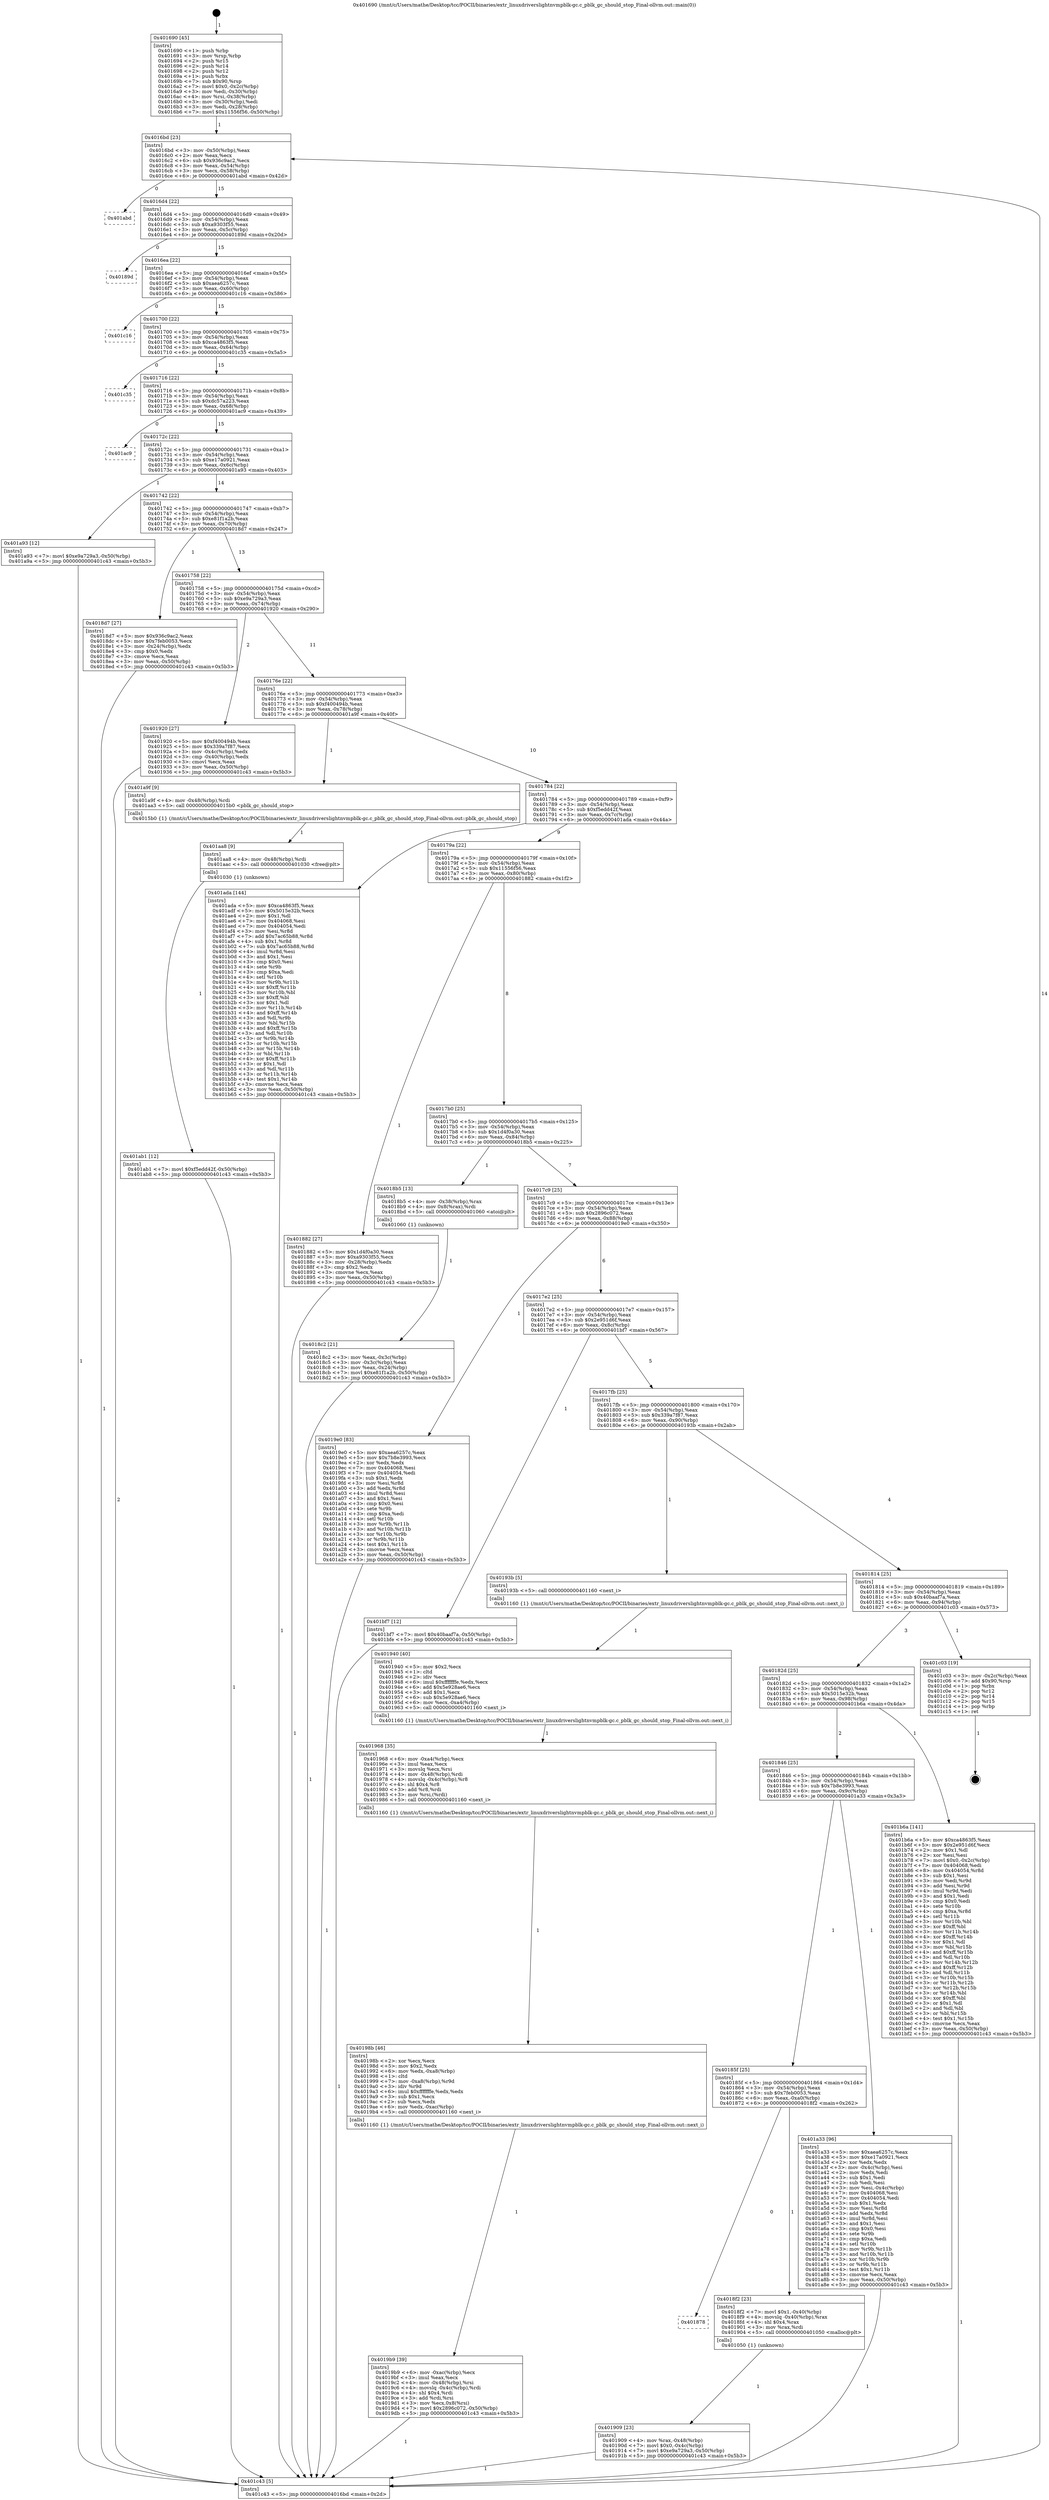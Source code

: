 digraph "0x401690" {
  label = "0x401690 (/mnt/c/Users/mathe/Desktop/tcc/POCII/binaries/extr_linuxdriverslightnvmpblk-gc.c_pblk_gc_should_stop_Final-ollvm.out::main(0))"
  labelloc = "t"
  node[shape=record]

  Entry [label="",width=0.3,height=0.3,shape=circle,fillcolor=black,style=filled]
  "0x4016bd" [label="{
     0x4016bd [23]\l
     | [instrs]\l
     &nbsp;&nbsp;0x4016bd \<+3\>: mov -0x50(%rbp),%eax\l
     &nbsp;&nbsp;0x4016c0 \<+2\>: mov %eax,%ecx\l
     &nbsp;&nbsp;0x4016c2 \<+6\>: sub $0x936c9ac2,%ecx\l
     &nbsp;&nbsp;0x4016c8 \<+3\>: mov %eax,-0x54(%rbp)\l
     &nbsp;&nbsp;0x4016cb \<+3\>: mov %ecx,-0x58(%rbp)\l
     &nbsp;&nbsp;0x4016ce \<+6\>: je 0000000000401abd \<main+0x42d\>\l
  }"]
  "0x401abd" [label="{
     0x401abd\l
  }", style=dashed]
  "0x4016d4" [label="{
     0x4016d4 [22]\l
     | [instrs]\l
     &nbsp;&nbsp;0x4016d4 \<+5\>: jmp 00000000004016d9 \<main+0x49\>\l
     &nbsp;&nbsp;0x4016d9 \<+3\>: mov -0x54(%rbp),%eax\l
     &nbsp;&nbsp;0x4016dc \<+5\>: sub $0xa9303f55,%eax\l
     &nbsp;&nbsp;0x4016e1 \<+3\>: mov %eax,-0x5c(%rbp)\l
     &nbsp;&nbsp;0x4016e4 \<+6\>: je 000000000040189d \<main+0x20d\>\l
  }"]
  Exit [label="",width=0.3,height=0.3,shape=circle,fillcolor=black,style=filled,peripheries=2]
  "0x40189d" [label="{
     0x40189d\l
  }", style=dashed]
  "0x4016ea" [label="{
     0x4016ea [22]\l
     | [instrs]\l
     &nbsp;&nbsp;0x4016ea \<+5\>: jmp 00000000004016ef \<main+0x5f\>\l
     &nbsp;&nbsp;0x4016ef \<+3\>: mov -0x54(%rbp),%eax\l
     &nbsp;&nbsp;0x4016f2 \<+5\>: sub $0xaea6257c,%eax\l
     &nbsp;&nbsp;0x4016f7 \<+3\>: mov %eax,-0x60(%rbp)\l
     &nbsp;&nbsp;0x4016fa \<+6\>: je 0000000000401c16 \<main+0x586\>\l
  }"]
  "0x401ab1" [label="{
     0x401ab1 [12]\l
     | [instrs]\l
     &nbsp;&nbsp;0x401ab1 \<+7\>: movl $0xf5edd42f,-0x50(%rbp)\l
     &nbsp;&nbsp;0x401ab8 \<+5\>: jmp 0000000000401c43 \<main+0x5b3\>\l
  }"]
  "0x401c16" [label="{
     0x401c16\l
  }", style=dashed]
  "0x401700" [label="{
     0x401700 [22]\l
     | [instrs]\l
     &nbsp;&nbsp;0x401700 \<+5\>: jmp 0000000000401705 \<main+0x75\>\l
     &nbsp;&nbsp;0x401705 \<+3\>: mov -0x54(%rbp),%eax\l
     &nbsp;&nbsp;0x401708 \<+5\>: sub $0xca4863f5,%eax\l
     &nbsp;&nbsp;0x40170d \<+3\>: mov %eax,-0x64(%rbp)\l
     &nbsp;&nbsp;0x401710 \<+6\>: je 0000000000401c35 \<main+0x5a5\>\l
  }"]
  "0x401aa8" [label="{
     0x401aa8 [9]\l
     | [instrs]\l
     &nbsp;&nbsp;0x401aa8 \<+4\>: mov -0x48(%rbp),%rdi\l
     &nbsp;&nbsp;0x401aac \<+5\>: call 0000000000401030 \<free@plt\>\l
     | [calls]\l
     &nbsp;&nbsp;0x401030 \{1\} (unknown)\l
  }"]
  "0x401c35" [label="{
     0x401c35\l
  }", style=dashed]
  "0x401716" [label="{
     0x401716 [22]\l
     | [instrs]\l
     &nbsp;&nbsp;0x401716 \<+5\>: jmp 000000000040171b \<main+0x8b\>\l
     &nbsp;&nbsp;0x40171b \<+3\>: mov -0x54(%rbp),%eax\l
     &nbsp;&nbsp;0x40171e \<+5\>: sub $0xdc57a223,%eax\l
     &nbsp;&nbsp;0x401723 \<+3\>: mov %eax,-0x68(%rbp)\l
     &nbsp;&nbsp;0x401726 \<+6\>: je 0000000000401ac9 \<main+0x439\>\l
  }"]
  "0x4019b9" [label="{
     0x4019b9 [39]\l
     | [instrs]\l
     &nbsp;&nbsp;0x4019b9 \<+6\>: mov -0xac(%rbp),%ecx\l
     &nbsp;&nbsp;0x4019bf \<+3\>: imul %eax,%ecx\l
     &nbsp;&nbsp;0x4019c2 \<+4\>: mov -0x48(%rbp),%rsi\l
     &nbsp;&nbsp;0x4019c6 \<+4\>: movslq -0x4c(%rbp),%rdi\l
     &nbsp;&nbsp;0x4019ca \<+4\>: shl $0x4,%rdi\l
     &nbsp;&nbsp;0x4019ce \<+3\>: add %rdi,%rsi\l
     &nbsp;&nbsp;0x4019d1 \<+3\>: mov %ecx,0x8(%rsi)\l
     &nbsp;&nbsp;0x4019d4 \<+7\>: movl $0x2896c072,-0x50(%rbp)\l
     &nbsp;&nbsp;0x4019db \<+5\>: jmp 0000000000401c43 \<main+0x5b3\>\l
  }"]
  "0x401ac9" [label="{
     0x401ac9\l
  }", style=dashed]
  "0x40172c" [label="{
     0x40172c [22]\l
     | [instrs]\l
     &nbsp;&nbsp;0x40172c \<+5\>: jmp 0000000000401731 \<main+0xa1\>\l
     &nbsp;&nbsp;0x401731 \<+3\>: mov -0x54(%rbp),%eax\l
     &nbsp;&nbsp;0x401734 \<+5\>: sub $0xe17a0921,%eax\l
     &nbsp;&nbsp;0x401739 \<+3\>: mov %eax,-0x6c(%rbp)\l
     &nbsp;&nbsp;0x40173c \<+6\>: je 0000000000401a93 \<main+0x403\>\l
  }"]
  "0x40198b" [label="{
     0x40198b [46]\l
     | [instrs]\l
     &nbsp;&nbsp;0x40198b \<+2\>: xor %ecx,%ecx\l
     &nbsp;&nbsp;0x40198d \<+5\>: mov $0x2,%edx\l
     &nbsp;&nbsp;0x401992 \<+6\>: mov %edx,-0xa8(%rbp)\l
     &nbsp;&nbsp;0x401998 \<+1\>: cltd\l
     &nbsp;&nbsp;0x401999 \<+7\>: mov -0xa8(%rbp),%r9d\l
     &nbsp;&nbsp;0x4019a0 \<+3\>: idiv %r9d\l
     &nbsp;&nbsp;0x4019a3 \<+6\>: imul $0xfffffffe,%edx,%edx\l
     &nbsp;&nbsp;0x4019a9 \<+3\>: sub $0x1,%ecx\l
     &nbsp;&nbsp;0x4019ac \<+2\>: sub %ecx,%edx\l
     &nbsp;&nbsp;0x4019ae \<+6\>: mov %edx,-0xac(%rbp)\l
     &nbsp;&nbsp;0x4019b4 \<+5\>: call 0000000000401160 \<next_i\>\l
     | [calls]\l
     &nbsp;&nbsp;0x401160 \{1\} (/mnt/c/Users/mathe/Desktop/tcc/POCII/binaries/extr_linuxdriverslightnvmpblk-gc.c_pblk_gc_should_stop_Final-ollvm.out::next_i)\l
  }"]
  "0x401a93" [label="{
     0x401a93 [12]\l
     | [instrs]\l
     &nbsp;&nbsp;0x401a93 \<+7\>: movl $0xe9a729a3,-0x50(%rbp)\l
     &nbsp;&nbsp;0x401a9a \<+5\>: jmp 0000000000401c43 \<main+0x5b3\>\l
  }"]
  "0x401742" [label="{
     0x401742 [22]\l
     | [instrs]\l
     &nbsp;&nbsp;0x401742 \<+5\>: jmp 0000000000401747 \<main+0xb7\>\l
     &nbsp;&nbsp;0x401747 \<+3\>: mov -0x54(%rbp),%eax\l
     &nbsp;&nbsp;0x40174a \<+5\>: sub $0xe81f1a2b,%eax\l
     &nbsp;&nbsp;0x40174f \<+3\>: mov %eax,-0x70(%rbp)\l
     &nbsp;&nbsp;0x401752 \<+6\>: je 00000000004018d7 \<main+0x247\>\l
  }"]
  "0x401968" [label="{
     0x401968 [35]\l
     | [instrs]\l
     &nbsp;&nbsp;0x401968 \<+6\>: mov -0xa4(%rbp),%ecx\l
     &nbsp;&nbsp;0x40196e \<+3\>: imul %eax,%ecx\l
     &nbsp;&nbsp;0x401971 \<+3\>: movslq %ecx,%rsi\l
     &nbsp;&nbsp;0x401974 \<+4\>: mov -0x48(%rbp),%rdi\l
     &nbsp;&nbsp;0x401978 \<+4\>: movslq -0x4c(%rbp),%r8\l
     &nbsp;&nbsp;0x40197c \<+4\>: shl $0x4,%r8\l
     &nbsp;&nbsp;0x401980 \<+3\>: add %r8,%rdi\l
     &nbsp;&nbsp;0x401983 \<+3\>: mov %rsi,(%rdi)\l
     &nbsp;&nbsp;0x401986 \<+5\>: call 0000000000401160 \<next_i\>\l
     | [calls]\l
     &nbsp;&nbsp;0x401160 \{1\} (/mnt/c/Users/mathe/Desktop/tcc/POCII/binaries/extr_linuxdriverslightnvmpblk-gc.c_pblk_gc_should_stop_Final-ollvm.out::next_i)\l
  }"]
  "0x4018d7" [label="{
     0x4018d7 [27]\l
     | [instrs]\l
     &nbsp;&nbsp;0x4018d7 \<+5\>: mov $0x936c9ac2,%eax\l
     &nbsp;&nbsp;0x4018dc \<+5\>: mov $0x7feb0053,%ecx\l
     &nbsp;&nbsp;0x4018e1 \<+3\>: mov -0x24(%rbp),%edx\l
     &nbsp;&nbsp;0x4018e4 \<+3\>: cmp $0x0,%edx\l
     &nbsp;&nbsp;0x4018e7 \<+3\>: cmove %ecx,%eax\l
     &nbsp;&nbsp;0x4018ea \<+3\>: mov %eax,-0x50(%rbp)\l
     &nbsp;&nbsp;0x4018ed \<+5\>: jmp 0000000000401c43 \<main+0x5b3\>\l
  }"]
  "0x401758" [label="{
     0x401758 [22]\l
     | [instrs]\l
     &nbsp;&nbsp;0x401758 \<+5\>: jmp 000000000040175d \<main+0xcd\>\l
     &nbsp;&nbsp;0x40175d \<+3\>: mov -0x54(%rbp),%eax\l
     &nbsp;&nbsp;0x401760 \<+5\>: sub $0xe9a729a3,%eax\l
     &nbsp;&nbsp;0x401765 \<+3\>: mov %eax,-0x74(%rbp)\l
     &nbsp;&nbsp;0x401768 \<+6\>: je 0000000000401920 \<main+0x290\>\l
  }"]
  "0x401940" [label="{
     0x401940 [40]\l
     | [instrs]\l
     &nbsp;&nbsp;0x401940 \<+5\>: mov $0x2,%ecx\l
     &nbsp;&nbsp;0x401945 \<+1\>: cltd\l
     &nbsp;&nbsp;0x401946 \<+2\>: idiv %ecx\l
     &nbsp;&nbsp;0x401948 \<+6\>: imul $0xfffffffe,%edx,%ecx\l
     &nbsp;&nbsp;0x40194e \<+6\>: add $0x5e928ae6,%ecx\l
     &nbsp;&nbsp;0x401954 \<+3\>: add $0x1,%ecx\l
     &nbsp;&nbsp;0x401957 \<+6\>: sub $0x5e928ae6,%ecx\l
     &nbsp;&nbsp;0x40195d \<+6\>: mov %ecx,-0xa4(%rbp)\l
     &nbsp;&nbsp;0x401963 \<+5\>: call 0000000000401160 \<next_i\>\l
     | [calls]\l
     &nbsp;&nbsp;0x401160 \{1\} (/mnt/c/Users/mathe/Desktop/tcc/POCII/binaries/extr_linuxdriverslightnvmpblk-gc.c_pblk_gc_should_stop_Final-ollvm.out::next_i)\l
  }"]
  "0x401920" [label="{
     0x401920 [27]\l
     | [instrs]\l
     &nbsp;&nbsp;0x401920 \<+5\>: mov $0xf400494b,%eax\l
     &nbsp;&nbsp;0x401925 \<+5\>: mov $0x339a7f87,%ecx\l
     &nbsp;&nbsp;0x40192a \<+3\>: mov -0x4c(%rbp),%edx\l
     &nbsp;&nbsp;0x40192d \<+3\>: cmp -0x40(%rbp),%edx\l
     &nbsp;&nbsp;0x401930 \<+3\>: cmovl %ecx,%eax\l
     &nbsp;&nbsp;0x401933 \<+3\>: mov %eax,-0x50(%rbp)\l
     &nbsp;&nbsp;0x401936 \<+5\>: jmp 0000000000401c43 \<main+0x5b3\>\l
  }"]
  "0x40176e" [label="{
     0x40176e [22]\l
     | [instrs]\l
     &nbsp;&nbsp;0x40176e \<+5\>: jmp 0000000000401773 \<main+0xe3\>\l
     &nbsp;&nbsp;0x401773 \<+3\>: mov -0x54(%rbp),%eax\l
     &nbsp;&nbsp;0x401776 \<+5\>: sub $0xf400494b,%eax\l
     &nbsp;&nbsp;0x40177b \<+3\>: mov %eax,-0x78(%rbp)\l
     &nbsp;&nbsp;0x40177e \<+6\>: je 0000000000401a9f \<main+0x40f\>\l
  }"]
  "0x401909" [label="{
     0x401909 [23]\l
     | [instrs]\l
     &nbsp;&nbsp;0x401909 \<+4\>: mov %rax,-0x48(%rbp)\l
     &nbsp;&nbsp;0x40190d \<+7\>: movl $0x0,-0x4c(%rbp)\l
     &nbsp;&nbsp;0x401914 \<+7\>: movl $0xe9a729a3,-0x50(%rbp)\l
     &nbsp;&nbsp;0x40191b \<+5\>: jmp 0000000000401c43 \<main+0x5b3\>\l
  }"]
  "0x401a9f" [label="{
     0x401a9f [9]\l
     | [instrs]\l
     &nbsp;&nbsp;0x401a9f \<+4\>: mov -0x48(%rbp),%rdi\l
     &nbsp;&nbsp;0x401aa3 \<+5\>: call 00000000004015b0 \<pblk_gc_should_stop\>\l
     | [calls]\l
     &nbsp;&nbsp;0x4015b0 \{1\} (/mnt/c/Users/mathe/Desktop/tcc/POCII/binaries/extr_linuxdriverslightnvmpblk-gc.c_pblk_gc_should_stop_Final-ollvm.out::pblk_gc_should_stop)\l
  }"]
  "0x401784" [label="{
     0x401784 [22]\l
     | [instrs]\l
     &nbsp;&nbsp;0x401784 \<+5\>: jmp 0000000000401789 \<main+0xf9\>\l
     &nbsp;&nbsp;0x401789 \<+3\>: mov -0x54(%rbp),%eax\l
     &nbsp;&nbsp;0x40178c \<+5\>: sub $0xf5edd42f,%eax\l
     &nbsp;&nbsp;0x401791 \<+3\>: mov %eax,-0x7c(%rbp)\l
     &nbsp;&nbsp;0x401794 \<+6\>: je 0000000000401ada \<main+0x44a\>\l
  }"]
  "0x401878" [label="{
     0x401878\l
  }", style=dashed]
  "0x401ada" [label="{
     0x401ada [144]\l
     | [instrs]\l
     &nbsp;&nbsp;0x401ada \<+5\>: mov $0xca4863f5,%eax\l
     &nbsp;&nbsp;0x401adf \<+5\>: mov $0x5015e32b,%ecx\l
     &nbsp;&nbsp;0x401ae4 \<+2\>: mov $0x1,%dl\l
     &nbsp;&nbsp;0x401ae6 \<+7\>: mov 0x404068,%esi\l
     &nbsp;&nbsp;0x401aed \<+7\>: mov 0x404054,%edi\l
     &nbsp;&nbsp;0x401af4 \<+3\>: mov %esi,%r8d\l
     &nbsp;&nbsp;0x401af7 \<+7\>: add $0x7ac65b88,%r8d\l
     &nbsp;&nbsp;0x401afe \<+4\>: sub $0x1,%r8d\l
     &nbsp;&nbsp;0x401b02 \<+7\>: sub $0x7ac65b88,%r8d\l
     &nbsp;&nbsp;0x401b09 \<+4\>: imul %r8d,%esi\l
     &nbsp;&nbsp;0x401b0d \<+3\>: and $0x1,%esi\l
     &nbsp;&nbsp;0x401b10 \<+3\>: cmp $0x0,%esi\l
     &nbsp;&nbsp;0x401b13 \<+4\>: sete %r9b\l
     &nbsp;&nbsp;0x401b17 \<+3\>: cmp $0xa,%edi\l
     &nbsp;&nbsp;0x401b1a \<+4\>: setl %r10b\l
     &nbsp;&nbsp;0x401b1e \<+3\>: mov %r9b,%r11b\l
     &nbsp;&nbsp;0x401b21 \<+4\>: xor $0xff,%r11b\l
     &nbsp;&nbsp;0x401b25 \<+3\>: mov %r10b,%bl\l
     &nbsp;&nbsp;0x401b28 \<+3\>: xor $0xff,%bl\l
     &nbsp;&nbsp;0x401b2b \<+3\>: xor $0x1,%dl\l
     &nbsp;&nbsp;0x401b2e \<+3\>: mov %r11b,%r14b\l
     &nbsp;&nbsp;0x401b31 \<+4\>: and $0xff,%r14b\l
     &nbsp;&nbsp;0x401b35 \<+3\>: and %dl,%r9b\l
     &nbsp;&nbsp;0x401b38 \<+3\>: mov %bl,%r15b\l
     &nbsp;&nbsp;0x401b3b \<+4\>: and $0xff,%r15b\l
     &nbsp;&nbsp;0x401b3f \<+3\>: and %dl,%r10b\l
     &nbsp;&nbsp;0x401b42 \<+3\>: or %r9b,%r14b\l
     &nbsp;&nbsp;0x401b45 \<+3\>: or %r10b,%r15b\l
     &nbsp;&nbsp;0x401b48 \<+3\>: xor %r15b,%r14b\l
     &nbsp;&nbsp;0x401b4b \<+3\>: or %bl,%r11b\l
     &nbsp;&nbsp;0x401b4e \<+4\>: xor $0xff,%r11b\l
     &nbsp;&nbsp;0x401b52 \<+3\>: or $0x1,%dl\l
     &nbsp;&nbsp;0x401b55 \<+3\>: and %dl,%r11b\l
     &nbsp;&nbsp;0x401b58 \<+3\>: or %r11b,%r14b\l
     &nbsp;&nbsp;0x401b5b \<+4\>: test $0x1,%r14b\l
     &nbsp;&nbsp;0x401b5f \<+3\>: cmovne %ecx,%eax\l
     &nbsp;&nbsp;0x401b62 \<+3\>: mov %eax,-0x50(%rbp)\l
     &nbsp;&nbsp;0x401b65 \<+5\>: jmp 0000000000401c43 \<main+0x5b3\>\l
  }"]
  "0x40179a" [label="{
     0x40179a [22]\l
     | [instrs]\l
     &nbsp;&nbsp;0x40179a \<+5\>: jmp 000000000040179f \<main+0x10f\>\l
     &nbsp;&nbsp;0x40179f \<+3\>: mov -0x54(%rbp),%eax\l
     &nbsp;&nbsp;0x4017a2 \<+5\>: sub $0x11556f56,%eax\l
     &nbsp;&nbsp;0x4017a7 \<+3\>: mov %eax,-0x80(%rbp)\l
     &nbsp;&nbsp;0x4017aa \<+6\>: je 0000000000401882 \<main+0x1f2\>\l
  }"]
  "0x4018f2" [label="{
     0x4018f2 [23]\l
     | [instrs]\l
     &nbsp;&nbsp;0x4018f2 \<+7\>: movl $0x1,-0x40(%rbp)\l
     &nbsp;&nbsp;0x4018f9 \<+4\>: movslq -0x40(%rbp),%rax\l
     &nbsp;&nbsp;0x4018fd \<+4\>: shl $0x4,%rax\l
     &nbsp;&nbsp;0x401901 \<+3\>: mov %rax,%rdi\l
     &nbsp;&nbsp;0x401904 \<+5\>: call 0000000000401050 \<malloc@plt\>\l
     | [calls]\l
     &nbsp;&nbsp;0x401050 \{1\} (unknown)\l
  }"]
  "0x401882" [label="{
     0x401882 [27]\l
     | [instrs]\l
     &nbsp;&nbsp;0x401882 \<+5\>: mov $0x1d4f0a30,%eax\l
     &nbsp;&nbsp;0x401887 \<+5\>: mov $0xa9303f55,%ecx\l
     &nbsp;&nbsp;0x40188c \<+3\>: mov -0x28(%rbp),%edx\l
     &nbsp;&nbsp;0x40188f \<+3\>: cmp $0x2,%edx\l
     &nbsp;&nbsp;0x401892 \<+3\>: cmovne %ecx,%eax\l
     &nbsp;&nbsp;0x401895 \<+3\>: mov %eax,-0x50(%rbp)\l
     &nbsp;&nbsp;0x401898 \<+5\>: jmp 0000000000401c43 \<main+0x5b3\>\l
  }"]
  "0x4017b0" [label="{
     0x4017b0 [25]\l
     | [instrs]\l
     &nbsp;&nbsp;0x4017b0 \<+5\>: jmp 00000000004017b5 \<main+0x125\>\l
     &nbsp;&nbsp;0x4017b5 \<+3\>: mov -0x54(%rbp),%eax\l
     &nbsp;&nbsp;0x4017b8 \<+5\>: sub $0x1d4f0a30,%eax\l
     &nbsp;&nbsp;0x4017bd \<+6\>: mov %eax,-0x84(%rbp)\l
     &nbsp;&nbsp;0x4017c3 \<+6\>: je 00000000004018b5 \<main+0x225\>\l
  }"]
  "0x401c43" [label="{
     0x401c43 [5]\l
     | [instrs]\l
     &nbsp;&nbsp;0x401c43 \<+5\>: jmp 00000000004016bd \<main+0x2d\>\l
  }"]
  "0x401690" [label="{
     0x401690 [45]\l
     | [instrs]\l
     &nbsp;&nbsp;0x401690 \<+1\>: push %rbp\l
     &nbsp;&nbsp;0x401691 \<+3\>: mov %rsp,%rbp\l
     &nbsp;&nbsp;0x401694 \<+2\>: push %r15\l
     &nbsp;&nbsp;0x401696 \<+2\>: push %r14\l
     &nbsp;&nbsp;0x401698 \<+2\>: push %r12\l
     &nbsp;&nbsp;0x40169a \<+1\>: push %rbx\l
     &nbsp;&nbsp;0x40169b \<+7\>: sub $0x90,%rsp\l
     &nbsp;&nbsp;0x4016a2 \<+7\>: movl $0x0,-0x2c(%rbp)\l
     &nbsp;&nbsp;0x4016a9 \<+3\>: mov %edi,-0x30(%rbp)\l
     &nbsp;&nbsp;0x4016ac \<+4\>: mov %rsi,-0x38(%rbp)\l
     &nbsp;&nbsp;0x4016b0 \<+3\>: mov -0x30(%rbp),%edi\l
     &nbsp;&nbsp;0x4016b3 \<+3\>: mov %edi,-0x28(%rbp)\l
     &nbsp;&nbsp;0x4016b6 \<+7\>: movl $0x11556f56,-0x50(%rbp)\l
  }"]
  "0x40185f" [label="{
     0x40185f [25]\l
     | [instrs]\l
     &nbsp;&nbsp;0x40185f \<+5\>: jmp 0000000000401864 \<main+0x1d4\>\l
     &nbsp;&nbsp;0x401864 \<+3\>: mov -0x54(%rbp),%eax\l
     &nbsp;&nbsp;0x401867 \<+5\>: sub $0x7feb0053,%eax\l
     &nbsp;&nbsp;0x40186c \<+6\>: mov %eax,-0xa0(%rbp)\l
     &nbsp;&nbsp;0x401872 \<+6\>: je 00000000004018f2 \<main+0x262\>\l
  }"]
  "0x4018b5" [label="{
     0x4018b5 [13]\l
     | [instrs]\l
     &nbsp;&nbsp;0x4018b5 \<+4\>: mov -0x38(%rbp),%rax\l
     &nbsp;&nbsp;0x4018b9 \<+4\>: mov 0x8(%rax),%rdi\l
     &nbsp;&nbsp;0x4018bd \<+5\>: call 0000000000401060 \<atoi@plt\>\l
     | [calls]\l
     &nbsp;&nbsp;0x401060 \{1\} (unknown)\l
  }"]
  "0x4017c9" [label="{
     0x4017c9 [25]\l
     | [instrs]\l
     &nbsp;&nbsp;0x4017c9 \<+5\>: jmp 00000000004017ce \<main+0x13e\>\l
     &nbsp;&nbsp;0x4017ce \<+3\>: mov -0x54(%rbp),%eax\l
     &nbsp;&nbsp;0x4017d1 \<+5\>: sub $0x2896c072,%eax\l
     &nbsp;&nbsp;0x4017d6 \<+6\>: mov %eax,-0x88(%rbp)\l
     &nbsp;&nbsp;0x4017dc \<+6\>: je 00000000004019e0 \<main+0x350\>\l
  }"]
  "0x4018c2" [label="{
     0x4018c2 [21]\l
     | [instrs]\l
     &nbsp;&nbsp;0x4018c2 \<+3\>: mov %eax,-0x3c(%rbp)\l
     &nbsp;&nbsp;0x4018c5 \<+3\>: mov -0x3c(%rbp),%eax\l
     &nbsp;&nbsp;0x4018c8 \<+3\>: mov %eax,-0x24(%rbp)\l
     &nbsp;&nbsp;0x4018cb \<+7\>: movl $0xe81f1a2b,-0x50(%rbp)\l
     &nbsp;&nbsp;0x4018d2 \<+5\>: jmp 0000000000401c43 \<main+0x5b3\>\l
  }"]
  "0x401a33" [label="{
     0x401a33 [96]\l
     | [instrs]\l
     &nbsp;&nbsp;0x401a33 \<+5\>: mov $0xaea6257c,%eax\l
     &nbsp;&nbsp;0x401a38 \<+5\>: mov $0xe17a0921,%ecx\l
     &nbsp;&nbsp;0x401a3d \<+2\>: xor %edx,%edx\l
     &nbsp;&nbsp;0x401a3f \<+3\>: mov -0x4c(%rbp),%esi\l
     &nbsp;&nbsp;0x401a42 \<+2\>: mov %edx,%edi\l
     &nbsp;&nbsp;0x401a44 \<+3\>: sub $0x1,%edi\l
     &nbsp;&nbsp;0x401a47 \<+2\>: sub %edi,%esi\l
     &nbsp;&nbsp;0x401a49 \<+3\>: mov %esi,-0x4c(%rbp)\l
     &nbsp;&nbsp;0x401a4c \<+7\>: mov 0x404068,%esi\l
     &nbsp;&nbsp;0x401a53 \<+7\>: mov 0x404054,%edi\l
     &nbsp;&nbsp;0x401a5a \<+3\>: sub $0x1,%edx\l
     &nbsp;&nbsp;0x401a5d \<+3\>: mov %esi,%r8d\l
     &nbsp;&nbsp;0x401a60 \<+3\>: add %edx,%r8d\l
     &nbsp;&nbsp;0x401a63 \<+4\>: imul %r8d,%esi\l
     &nbsp;&nbsp;0x401a67 \<+3\>: and $0x1,%esi\l
     &nbsp;&nbsp;0x401a6a \<+3\>: cmp $0x0,%esi\l
     &nbsp;&nbsp;0x401a6d \<+4\>: sete %r9b\l
     &nbsp;&nbsp;0x401a71 \<+3\>: cmp $0xa,%edi\l
     &nbsp;&nbsp;0x401a74 \<+4\>: setl %r10b\l
     &nbsp;&nbsp;0x401a78 \<+3\>: mov %r9b,%r11b\l
     &nbsp;&nbsp;0x401a7b \<+3\>: and %r10b,%r11b\l
     &nbsp;&nbsp;0x401a7e \<+3\>: xor %r10b,%r9b\l
     &nbsp;&nbsp;0x401a81 \<+3\>: or %r9b,%r11b\l
     &nbsp;&nbsp;0x401a84 \<+4\>: test $0x1,%r11b\l
     &nbsp;&nbsp;0x401a88 \<+3\>: cmovne %ecx,%eax\l
     &nbsp;&nbsp;0x401a8b \<+3\>: mov %eax,-0x50(%rbp)\l
     &nbsp;&nbsp;0x401a8e \<+5\>: jmp 0000000000401c43 \<main+0x5b3\>\l
  }"]
  "0x4019e0" [label="{
     0x4019e0 [83]\l
     | [instrs]\l
     &nbsp;&nbsp;0x4019e0 \<+5\>: mov $0xaea6257c,%eax\l
     &nbsp;&nbsp;0x4019e5 \<+5\>: mov $0x7b8e3993,%ecx\l
     &nbsp;&nbsp;0x4019ea \<+2\>: xor %edx,%edx\l
     &nbsp;&nbsp;0x4019ec \<+7\>: mov 0x404068,%esi\l
     &nbsp;&nbsp;0x4019f3 \<+7\>: mov 0x404054,%edi\l
     &nbsp;&nbsp;0x4019fa \<+3\>: sub $0x1,%edx\l
     &nbsp;&nbsp;0x4019fd \<+3\>: mov %esi,%r8d\l
     &nbsp;&nbsp;0x401a00 \<+3\>: add %edx,%r8d\l
     &nbsp;&nbsp;0x401a03 \<+4\>: imul %r8d,%esi\l
     &nbsp;&nbsp;0x401a07 \<+3\>: and $0x1,%esi\l
     &nbsp;&nbsp;0x401a0a \<+3\>: cmp $0x0,%esi\l
     &nbsp;&nbsp;0x401a0d \<+4\>: sete %r9b\l
     &nbsp;&nbsp;0x401a11 \<+3\>: cmp $0xa,%edi\l
     &nbsp;&nbsp;0x401a14 \<+4\>: setl %r10b\l
     &nbsp;&nbsp;0x401a18 \<+3\>: mov %r9b,%r11b\l
     &nbsp;&nbsp;0x401a1b \<+3\>: and %r10b,%r11b\l
     &nbsp;&nbsp;0x401a1e \<+3\>: xor %r10b,%r9b\l
     &nbsp;&nbsp;0x401a21 \<+3\>: or %r9b,%r11b\l
     &nbsp;&nbsp;0x401a24 \<+4\>: test $0x1,%r11b\l
     &nbsp;&nbsp;0x401a28 \<+3\>: cmovne %ecx,%eax\l
     &nbsp;&nbsp;0x401a2b \<+3\>: mov %eax,-0x50(%rbp)\l
     &nbsp;&nbsp;0x401a2e \<+5\>: jmp 0000000000401c43 \<main+0x5b3\>\l
  }"]
  "0x4017e2" [label="{
     0x4017e2 [25]\l
     | [instrs]\l
     &nbsp;&nbsp;0x4017e2 \<+5\>: jmp 00000000004017e7 \<main+0x157\>\l
     &nbsp;&nbsp;0x4017e7 \<+3\>: mov -0x54(%rbp),%eax\l
     &nbsp;&nbsp;0x4017ea \<+5\>: sub $0x2e951d6f,%eax\l
     &nbsp;&nbsp;0x4017ef \<+6\>: mov %eax,-0x8c(%rbp)\l
     &nbsp;&nbsp;0x4017f5 \<+6\>: je 0000000000401bf7 \<main+0x567\>\l
  }"]
  "0x401846" [label="{
     0x401846 [25]\l
     | [instrs]\l
     &nbsp;&nbsp;0x401846 \<+5\>: jmp 000000000040184b \<main+0x1bb\>\l
     &nbsp;&nbsp;0x40184b \<+3\>: mov -0x54(%rbp),%eax\l
     &nbsp;&nbsp;0x40184e \<+5\>: sub $0x7b8e3993,%eax\l
     &nbsp;&nbsp;0x401853 \<+6\>: mov %eax,-0x9c(%rbp)\l
     &nbsp;&nbsp;0x401859 \<+6\>: je 0000000000401a33 \<main+0x3a3\>\l
  }"]
  "0x401bf7" [label="{
     0x401bf7 [12]\l
     | [instrs]\l
     &nbsp;&nbsp;0x401bf7 \<+7\>: movl $0x40baaf7a,-0x50(%rbp)\l
     &nbsp;&nbsp;0x401bfe \<+5\>: jmp 0000000000401c43 \<main+0x5b3\>\l
  }"]
  "0x4017fb" [label="{
     0x4017fb [25]\l
     | [instrs]\l
     &nbsp;&nbsp;0x4017fb \<+5\>: jmp 0000000000401800 \<main+0x170\>\l
     &nbsp;&nbsp;0x401800 \<+3\>: mov -0x54(%rbp),%eax\l
     &nbsp;&nbsp;0x401803 \<+5\>: sub $0x339a7f87,%eax\l
     &nbsp;&nbsp;0x401808 \<+6\>: mov %eax,-0x90(%rbp)\l
     &nbsp;&nbsp;0x40180e \<+6\>: je 000000000040193b \<main+0x2ab\>\l
  }"]
  "0x401b6a" [label="{
     0x401b6a [141]\l
     | [instrs]\l
     &nbsp;&nbsp;0x401b6a \<+5\>: mov $0xca4863f5,%eax\l
     &nbsp;&nbsp;0x401b6f \<+5\>: mov $0x2e951d6f,%ecx\l
     &nbsp;&nbsp;0x401b74 \<+2\>: mov $0x1,%dl\l
     &nbsp;&nbsp;0x401b76 \<+2\>: xor %esi,%esi\l
     &nbsp;&nbsp;0x401b78 \<+7\>: movl $0x0,-0x2c(%rbp)\l
     &nbsp;&nbsp;0x401b7f \<+7\>: mov 0x404068,%edi\l
     &nbsp;&nbsp;0x401b86 \<+8\>: mov 0x404054,%r8d\l
     &nbsp;&nbsp;0x401b8e \<+3\>: sub $0x1,%esi\l
     &nbsp;&nbsp;0x401b91 \<+3\>: mov %edi,%r9d\l
     &nbsp;&nbsp;0x401b94 \<+3\>: add %esi,%r9d\l
     &nbsp;&nbsp;0x401b97 \<+4\>: imul %r9d,%edi\l
     &nbsp;&nbsp;0x401b9b \<+3\>: and $0x1,%edi\l
     &nbsp;&nbsp;0x401b9e \<+3\>: cmp $0x0,%edi\l
     &nbsp;&nbsp;0x401ba1 \<+4\>: sete %r10b\l
     &nbsp;&nbsp;0x401ba5 \<+4\>: cmp $0xa,%r8d\l
     &nbsp;&nbsp;0x401ba9 \<+4\>: setl %r11b\l
     &nbsp;&nbsp;0x401bad \<+3\>: mov %r10b,%bl\l
     &nbsp;&nbsp;0x401bb0 \<+3\>: xor $0xff,%bl\l
     &nbsp;&nbsp;0x401bb3 \<+3\>: mov %r11b,%r14b\l
     &nbsp;&nbsp;0x401bb6 \<+4\>: xor $0xff,%r14b\l
     &nbsp;&nbsp;0x401bba \<+3\>: xor $0x1,%dl\l
     &nbsp;&nbsp;0x401bbd \<+3\>: mov %bl,%r15b\l
     &nbsp;&nbsp;0x401bc0 \<+4\>: and $0xff,%r15b\l
     &nbsp;&nbsp;0x401bc4 \<+3\>: and %dl,%r10b\l
     &nbsp;&nbsp;0x401bc7 \<+3\>: mov %r14b,%r12b\l
     &nbsp;&nbsp;0x401bca \<+4\>: and $0xff,%r12b\l
     &nbsp;&nbsp;0x401bce \<+3\>: and %dl,%r11b\l
     &nbsp;&nbsp;0x401bd1 \<+3\>: or %r10b,%r15b\l
     &nbsp;&nbsp;0x401bd4 \<+3\>: or %r11b,%r12b\l
     &nbsp;&nbsp;0x401bd7 \<+3\>: xor %r12b,%r15b\l
     &nbsp;&nbsp;0x401bda \<+3\>: or %r14b,%bl\l
     &nbsp;&nbsp;0x401bdd \<+3\>: xor $0xff,%bl\l
     &nbsp;&nbsp;0x401be0 \<+3\>: or $0x1,%dl\l
     &nbsp;&nbsp;0x401be3 \<+2\>: and %dl,%bl\l
     &nbsp;&nbsp;0x401be5 \<+3\>: or %bl,%r15b\l
     &nbsp;&nbsp;0x401be8 \<+4\>: test $0x1,%r15b\l
     &nbsp;&nbsp;0x401bec \<+3\>: cmovne %ecx,%eax\l
     &nbsp;&nbsp;0x401bef \<+3\>: mov %eax,-0x50(%rbp)\l
     &nbsp;&nbsp;0x401bf2 \<+5\>: jmp 0000000000401c43 \<main+0x5b3\>\l
  }"]
  "0x40193b" [label="{
     0x40193b [5]\l
     | [instrs]\l
     &nbsp;&nbsp;0x40193b \<+5\>: call 0000000000401160 \<next_i\>\l
     | [calls]\l
     &nbsp;&nbsp;0x401160 \{1\} (/mnt/c/Users/mathe/Desktop/tcc/POCII/binaries/extr_linuxdriverslightnvmpblk-gc.c_pblk_gc_should_stop_Final-ollvm.out::next_i)\l
  }"]
  "0x401814" [label="{
     0x401814 [25]\l
     | [instrs]\l
     &nbsp;&nbsp;0x401814 \<+5\>: jmp 0000000000401819 \<main+0x189\>\l
     &nbsp;&nbsp;0x401819 \<+3\>: mov -0x54(%rbp),%eax\l
     &nbsp;&nbsp;0x40181c \<+5\>: sub $0x40baaf7a,%eax\l
     &nbsp;&nbsp;0x401821 \<+6\>: mov %eax,-0x94(%rbp)\l
     &nbsp;&nbsp;0x401827 \<+6\>: je 0000000000401c03 \<main+0x573\>\l
  }"]
  "0x40182d" [label="{
     0x40182d [25]\l
     | [instrs]\l
     &nbsp;&nbsp;0x40182d \<+5\>: jmp 0000000000401832 \<main+0x1a2\>\l
     &nbsp;&nbsp;0x401832 \<+3\>: mov -0x54(%rbp),%eax\l
     &nbsp;&nbsp;0x401835 \<+5\>: sub $0x5015e32b,%eax\l
     &nbsp;&nbsp;0x40183a \<+6\>: mov %eax,-0x98(%rbp)\l
     &nbsp;&nbsp;0x401840 \<+6\>: je 0000000000401b6a \<main+0x4da\>\l
  }"]
  "0x401c03" [label="{
     0x401c03 [19]\l
     | [instrs]\l
     &nbsp;&nbsp;0x401c03 \<+3\>: mov -0x2c(%rbp),%eax\l
     &nbsp;&nbsp;0x401c06 \<+7\>: add $0x90,%rsp\l
     &nbsp;&nbsp;0x401c0d \<+1\>: pop %rbx\l
     &nbsp;&nbsp;0x401c0e \<+2\>: pop %r12\l
     &nbsp;&nbsp;0x401c10 \<+2\>: pop %r14\l
     &nbsp;&nbsp;0x401c12 \<+2\>: pop %r15\l
     &nbsp;&nbsp;0x401c14 \<+1\>: pop %rbp\l
     &nbsp;&nbsp;0x401c15 \<+1\>: ret\l
  }"]
  Entry -> "0x401690" [label=" 1"]
  "0x4016bd" -> "0x401abd" [label=" 0"]
  "0x4016bd" -> "0x4016d4" [label=" 15"]
  "0x401c03" -> Exit [label=" 1"]
  "0x4016d4" -> "0x40189d" [label=" 0"]
  "0x4016d4" -> "0x4016ea" [label=" 15"]
  "0x401bf7" -> "0x401c43" [label=" 1"]
  "0x4016ea" -> "0x401c16" [label=" 0"]
  "0x4016ea" -> "0x401700" [label=" 15"]
  "0x401b6a" -> "0x401c43" [label=" 1"]
  "0x401700" -> "0x401c35" [label=" 0"]
  "0x401700" -> "0x401716" [label=" 15"]
  "0x401ada" -> "0x401c43" [label=" 1"]
  "0x401716" -> "0x401ac9" [label=" 0"]
  "0x401716" -> "0x40172c" [label=" 15"]
  "0x401ab1" -> "0x401c43" [label=" 1"]
  "0x40172c" -> "0x401a93" [label=" 1"]
  "0x40172c" -> "0x401742" [label=" 14"]
  "0x401aa8" -> "0x401ab1" [label=" 1"]
  "0x401742" -> "0x4018d7" [label=" 1"]
  "0x401742" -> "0x401758" [label=" 13"]
  "0x401a9f" -> "0x401aa8" [label=" 1"]
  "0x401758" -> "0x401920" [label=" 2"]
  "0x401758" -> "0x40176e" [label=" 11"]
  "0x401a93" -> "0x401c43" [label=" 1"]
  "0x40176e" -> "0x401a9f" [label=" 1"]
  "0x40176e" -> "0x401784" [label=" 10"]
  "0x401a33" -> "0x401c43" [label=" 1"]
  "0x401784" -> "0x401ada" [label=" 1"]
  "0x401784" -> "0x40179a" [label=" 9"]
  "0x4019e0" -> "0x401c43" [label=" 1"]
  "0x40179a" -> "0x401882" [label=" 1"]
  "0x40179a" -> "0x4017b0" [label=" 8"]
  "0x401882" -> "0x401c43" [label=" 1"]
  "0x401690" -> "0x4016bd" [label=" 1"]
  "0x401c43" -> "0x4016bd" [label=" 14"]
  "0x4019b9" -> "0x401c43" [label=" 1"]
  "0x4017b0" -> "0x4018b5" [label=" 1"]
  "0x4017b0" -> "0x4017c9" [label=" 7"]
  "0x4018b5" -> "0x4018c2" [label=" 1"]
  "0x4018c2" -> "0x401c43" [label=" 1"]
  "0x4018d7" -> "0x401c43" [label=" 1"]
  "0x401968" -> "0x40198b" [label=" 1"]
  "0x4017c9" -> "0x4019e0" [label=" 1"]
  "0x4017c9" -> "0x4017e2" [label=" 6"]
  "0x401940" -> "0x401968" [label=" 1"]
  "0x4017e2" -> "0x401bf7" [label=" 1"]
  "0x4017e2" -> "0x4017fb" [label=" 5"]
  "0x401920" -> "0x401c43" [label=" 2"]
  "0x4017fb" -> "0x40193b" [label=" 1"]
  "0x4017fb" -> "0x401814" [label=" 4"]
  "0x401909" -> "0x401c43" [label=" 1"]
  "0x401814" -> "0x401c03" [label=" 1"]
  "0x401814" -> "0x40182d" [label=" 3"]
  "0x4018f2" -> "0x401909" [label=" 1"]
  "0x40182d" -> "0x401b6a" [label=" 1"]
  "0x40182d" -> "0x401846" [label=" 2"]
  "0x40193b" -> "0x401940" [label=" 1"]
  "0x401846" -> "0x401a33" [label=" 1"]
  "0x401846" -> "0x40185f" [label=" 1"]
  "0x40198b" -> "0x4019b9" [label=" 1"]
  "0x40185f" -> "0x4018f2" [label=" 1"]
  "0x40185f" -> "0x401878" [label=" 0"]
}
